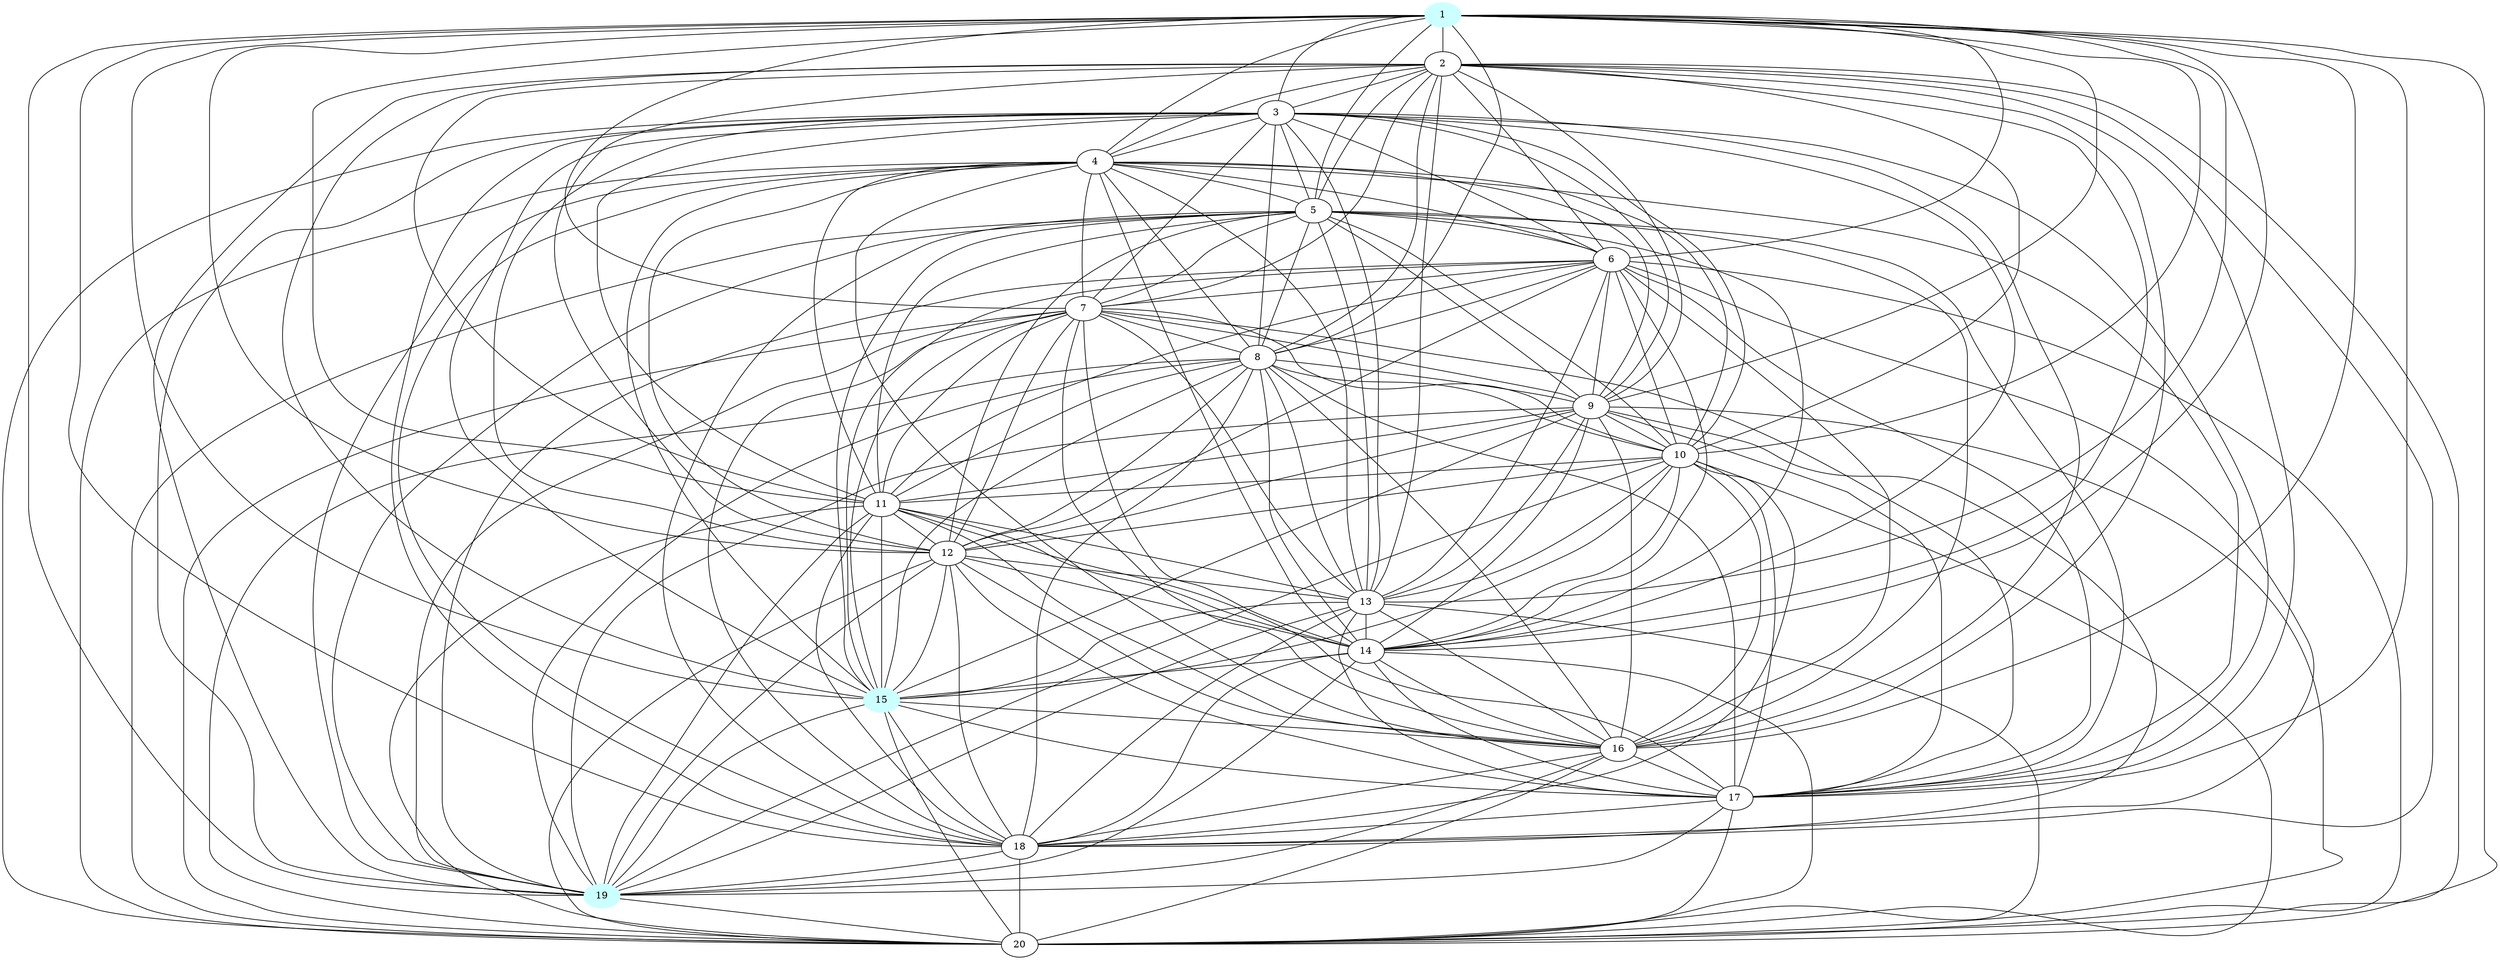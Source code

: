 graph G {
    1 [style=filled, color="#CCFFFF"];
    15 [style=filled, color="#CCFFFF"];
    19 [style=filled, color="#CCFFFF"];
    1 -- 2 [len= 3]
    1 -- 3 [len= 1]
    1 -- 4 [len= 1]
    1 -- 5 [len= 2]
    1 -- 6 [len= 2]
    1 -- 7 [len= 2]
    1 -- 8 [len= 3]
    1 -- 9 [len= 2]
    1 -- 10 [len= 2]
    1 -- 11 [len= 2]
    1 -- 12 [len= 2]
    1 -- 13 [len= 2]
    1 -- 14 [len= 1]
    1 -- 15 [len= 1]
    1 -- 16 [len= 1]
    1 -- 17 [len= 2]
    1 -- 18 [len= 2]
    1 -- 19 [len= 2]
    1 -- 20 [len= 2]
    2 -- 3 [len= 3]
    2 -- 4 [len= 3]
    2 -- 5 [len= 1]
    2 -- 6 [len= 3]
    2 -- 7 [len= 3]
    2 -- 8 [len= 2]
    2 -- 9 [len= 4]
    2 -- 10 [len= 1]
    2 -- 11 [len= 4]
    2 -- 12 [len= 1]
    2 -- 13 [len= 1]
    2 -- 14 [len= 3]
    2 -- 15 [len= 2]
    2 -- 16 [len= 3]
    2 -- 17 [len= 3]
    2 -- 18 [len= 1]
    2 -- 19 [len= 1]
    2 -- 20 [len= 3]
    3 -- 4 [len= 1]
    3 -- 5 [len= 3]
    3 -- 6 [len= 2]
    3 -- 7 [len= 2]
    3 -- 8 [len= 3]
    3 -- 9 [len= 2]
    3 -- 10 [len= 3]
    3 -- 11 [len= 2]
    3 -- 12 [len= 3]
    3 -- 13 [len= 3]
    3 -- 14 [len= 2]
    3 -- 15 [len= 1]
    3 -- 16 [len= 2]
    3 -- 17 [len= 2]
    3 -- 18 [len= 3]
    3 -- 19 [len= 3]
    3 -- 20 [len= 2]
    4 -- 5 [len= 3]
    4 -- 6 [len= 2]
    4 -- 7 [len= 1]
    4 -- 8 [len= 3]
    4 -- 9 [len= 2]
    4 -- 10 [len= 3]
    4 -- 11 [len= 2]
    4 -- 12 [len= 3]
    4 -- 13 [len= 3]
    4 -- 14 [len= 2]
    4 -- 15 [len= 1]
    4 -- 16 [len= 2]
    4 -- 17 [len= 2]
    4 -- 18 [len= 3]
    4 -- 19 [len= 3]
    4 -- 20 [len= 2]
    5 -- 6 [len= 3]
    5 -- 7 [len= 3]
    5 -- 8 [len= 1]
    5 -- 9 [len= 4]
    5 -- 10 [len= 1]
    5 -- 11 [len= 4]
    5 -- 12 [len= 1]
    5 -- 13 [len= 1]
    5 -- 14 [len= 3]
    5 -- 15 [len= 2]
    5 -- 16 [len= 3]
    5 -- 17 [len= 3]
    5 -- 18 [len= 1]
    5 -- 19 [len= 1]
    5 -- 20 [len= 3]
    6 -- 7 [len= 2]
    6 -- 8 [len= 3]
    6 -- 9 [len= 2]
    6 -- 10 [len= 3]
    6 -- 11 [len= 1]
    6 -- 12 [len= 3]
    6 -- 13 [len= 3]
    6 -- 14 [len= 1]
    6 -- 15 [len= 2]
    6 -- 16 [len= 1]
    6 -- 17 [len= 1]
    6 -- 18 [len= 3]
    6 -- 19 [len= 3]
    6 -- 20 [len= 1]
    7 -- 8 [len= 3]
    7 -- 9 [len= 2]
    7 -- 10 [len= 3]
    7 -- 11 [len= 2]
    7 -- 12 [len= 3]
    7 -- 13 [len= 3]
    7 -- 14 [len= 2]
    7 -- 15 [len= 1]
    7 -- 16 [len= 2]
    7 -- 17 [len= 2]
    7 -- 18 [len= 3]
    7 -- 19 [len= 3]
    7 -- 20 [len= 2]
    8 -- 9 [len= 4]
    8 -- 10 [len= 1]
    8 -- 11 [len= 4]
    8 -- 12 [len= 1]
    8 -- 13 [len= 1]
    8 -- 14 [len= 3]
    8 -- 15 [len= 2]
    8 -- 16 [len= 3]
    8 -- 17 [len= 3]
    8 -- 18 [len= 1]
    8 -- 19 [len= 1]
    8 -- 20 [len= 3]
    9 -- 10 [len= 3]
    9 -- 11 [len= 1]
    9 -- 12 [len= 3]
    9 -- 13 [len= 4]
    9 -- 14 [len= 1]
    9 -- 15 [len= 2]
    9 -- 16 [len= 1]
    9 -- 17 [len= 1]
    9 -- 18 [len= 4]
    9 -- 19 [len= 3]
    9 -- 20 [len= 1]
    10 -- 11 [len= 3]
    10 -- 12 [len= 1]
    10 -- 13 [len= 1]
    10 -- 14 [len= 3]
    10 -- 15 [len= 2]
    10 -- 16 [len= 3]
    10 -- 17 [len= 3]
    10 -- 18 [len= 1]
    10 -- 19 [len= 1]
    10 -- 20 [len= 3]
    11 -- 12 [len= 3]
    11 -- 13 [len= 4]
    11 -- 14 [len= 1]
    11 -- 15 [len= 2]
    11 -- 16 [len= 1]
    11 -- 17 [len= 1]
    11 -- 18 [len= 4]
    11 -- 19 [len= 3]
    11 -- 20 [len= 1]
    12 -- 13 [len= 1]
    12 -- 14 [len= 3]
    12 -- 15 [len= 2]
    12 -- 16 [len= 3]
    12 -- 17 [len= 3]
    12 -- 18 [len= 1]
    12 -- 19 [len= 1]
    12 -- 20 [len= 3]
    13 -- 14 [len= 3]
    13 -- 15 [len= 2]
    13 -- 16 [len= 3]
    13 -- 17 [len= 3]
    13 -- 18 [len= 1]
    13 -- 19 [len= 1]
    13 -- 20 [len= 3]
    14 -- 15 [len= 2]
    14 -- 16 [len= 1]
    14 -- 17 [len= 1]
    14 -- 18 [len= 3]
    14 -- 19 [len= 3]
    14 -- 20 [len= 1]
    15 -- 16 [len= 2]
    15 -- 17 [len= 2]
    15 -- 18 [len= 2]
    15 -- 19 [len= 2]
    15 -- 20 [len= 2]
    16 -- 17 [len= 1]
    16 -- 18 [len= 3]
    16 -- 19 [len= 3]
    16 -- 20 [len= 1]
    17 -- 18 [len= 3]
    17 -- 19 [len= 3]
    17 -- 20 [len= 1]
    18 -- 19 [len= 1]
    18 -- 20 [len= 3]
    19 -- 20 [len= 3]
}
